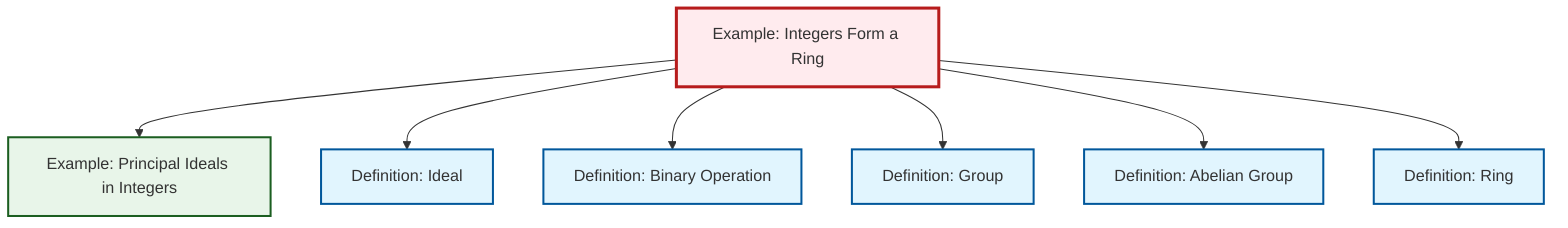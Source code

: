 graph TD
    classDef definition fill:#e1f5fe,stroke:#01579b,stroke-width:2px
    classDef theorem fill:#f3e5f5,stroke:#4a148c,stroke-width:2px
    classDef axiom fill:#fff3e0,stroke:#e65100,stroke-width:2px
    classDef example fill:#e8f5e9,stroke:#1b5e20,stroke-width:2px
    classDef current fill:#ffebee,stroke:#b71c1c,stroke-width:3px
    ex-integers-ring["Example: Integers Form a Ring"]:::example
    def-abelian-group["Definition: Abelian Group"]:::definition
    def-group["Definition: Group"]:::definition
    def-ring["Definition: Ring"]:::definition
    ex-principal-ideal["Example: Principal Ideals in Integers"]:::example
    def-binary-operation["Definition: Binary Operation"]:::definition
    def-ideal["Definition: Ideal"]:::definition
    ex-integers-ring --> ex-principal-ideal
    ex-integers-ring --> def-ideal
    ex-integers-ring --> def-binary-operation
    ex-integers-ring --> def-group
    ex-integers-ring --> def-abelian-group
    ex-integers-ring --> def-ring
    class ex-integers-ring current